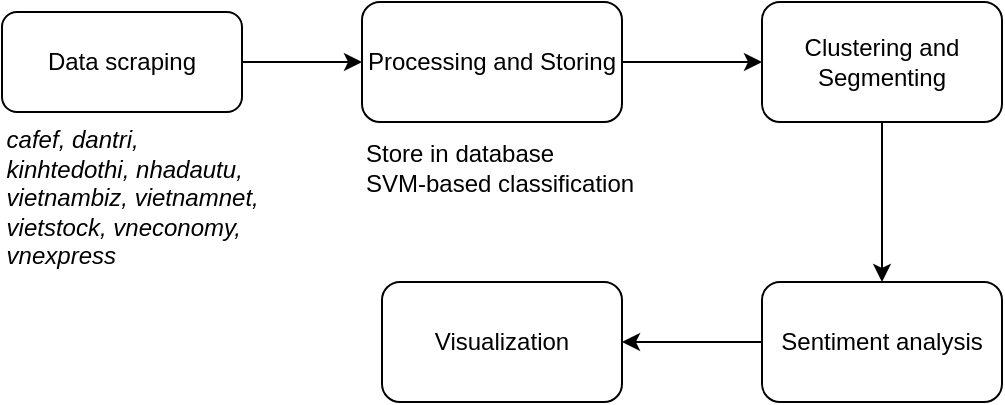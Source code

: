 <mxfile version="24.7.16">
  <diagram id="C5RBs43oDa-KdzZeNtuy" name="Page-1">
    <mxGraphModel dx="1050" dy="569" grid="1" gridSize="10" guides="1" tooltips="1" connect="1" arrows="1" fold="1" page="1" pageScale="1" pageWidth="827" pageHeight="1169" math="0" shadow="0">
      <root>
        <mxCell id="WIyWlLk6GJQsqaUBKTNV-0" />
        <mxCell id="WIyWlLk6GJQsqaUBKTNV-1" parent="WIyWlLk6GJQsqaUBKTNV-0" />
        <mxCell id="SDNTvZhVfPtpmoRdGuO7-1" value="" style="edgeStyle=orthogonalEdgeStyle;rounded=0;orthogonalLoop=1;jettySize=auto;html=1;" edge="1" parent="WIyWlLk6GJQsqaUBKTNV-1" source="WIyWlLk6GJQsqaUBKTNV-3" target="SDNTvZhVfPtpmoRdGuO7-0">
          <mxGeometry relative="1" as="geometry" />
        </mxCell>
        <mxCell id="WIyWlLk6GJQsqaUBKTNV-3" value="Data scraping" style="rounded=1;whiteSpace=wrap;html=1;fontSize=12;glass=0;strokeWidth=1;shadow=0;" parent="WIyWlLk6GJQsqaUBKTNV-1" vertex="1">
          <mxGeometry x="140" y="185" width="120" height="50" as="geometry" />
        </mxCell>
        <mxCell id="SDNTvZhVfPtpmoRdGuO7-3" value="" style="edgeStyle=orthogonalEdgeStyle;rounded=0;orthogonalLoop=1;jettySize=auto;html=1;" edge="1" parent="WIyWlLk6GJQsqaUBKTNV-1" source="SDNTvZhVfPtpmoRdGuO7-0" target="SDNTvZhVfPtpmoRdGuO7-2">
          <mxGeometry relative="1" as="geometry" />
        </mxCell>
        <mxCell id="SDNTvZhVfPtpmoRdGuO7-0" value="Processing and Storing" style="whiteSpace=wrap;html=1;rounded=1;glass=0;strokeWidth=1;shadow=0;" vertex="1" parent="WIyWlLk6GJQsqaUBKTNV-1">
          <mxGeometry x="320" y="180" width="130" height="60" as="geometry" />
        </mxCell>
        <mxCell id="SDNTvZhVfPtpmoRdGuO7-5" value="" style="edgeStyle=orthogonalEdgeStyle;rounded=0;orthogonalLoop=1;jettySize=auto;html=1;" edge="1" parent="WIyWlLk6GJQsqaUBKTNV-1" source="SDNTvZhVfPtpmoRdGuO7-2" target="SDNTvZhVfPtpmoRdGuO7-4">
          <mxGeometry relative="1" as="geometry" />
        </mxCell>
        <mxCell id="SDNTvZhVfPtpmoRdGuO7-2" value="Clustering and Segmenting" style="whiteSpace=wrap;html=1;rounded=1;glass=0;strokeWidth=1;shadow=0;" vertex="1" parent="WIyWlLk6GJQsqaUBKTNV-1">
          <mxGeometry x="520" y="180" width="120" height="60" as="geometry" />
        </mxCell>
        <mxCell id="SDNTvZhVfPtpmoRdGuO7-7" value="" style="edgeStyle=orthogonalEdgeStyle;rounded=0;orthogonalLoop=1;jettySize=auto;html=1;" edge="1" parent="WIyWlLk6GJQsqaUBKTNV-1" source="SDNTvZhVfPtpmoRdGuO7-4" target="SDNTvZhVfPtpmoRdGuO7-6">
          <mxGeometry relative="1" as="geometry" />
        </mxCell>
        <mxCell id="SDNTvZhVfPtpmoRdGuO7-4" value="Sentiment analysis" style="whiteSpace=wrap;html=1;rounded=1;glass=0;strokeWidth=1;shadow=0;" vertex="1" parent="WIyWlLk6GJQsqaUBKTNV-1">
          <mxGeometry x="520" y="320" width="120" height="60" as="geometry" />
        </mxCell>
        <mxCell id="SDNTvZhVfPtpmoRdGuO7-6" value="Visualization" style="whiteSpace=wrap;html=1;rounded=1;glass=0;strokeWidth=1;shadow=0;" vertex="1" parent="WIyWlLk6GJQsqaUBKTNV-1">
          <mxGeometry x="330" y="320" width="120" height="60" as="geometry" />
        </mxCell>
        <mxCell id="SDNTvZhVfPtpmoRdGuO7-10" value="&lt;div style=&quot;text-align: left;&quot;&gt;&lt;i style=&quot;background-color: initial;&quot;&gt;cafef,&amp;nbsp;dantri,&amp;nbsp;&lt;/i&gt;&lt;/div&gt;&lt;div style=&quot;text-align: left;&quot;&gt;&lt;i style=&quot;background-color: initial;&quot;&gt;kinhtedothi,&amp;nbsp;&lt;/i&gt;&lt;span style=&quot;background-color: initial;&quot;&gt;&lt;i&gt;nhadautu,&amp;nbsp;&lt;/i&gt;&lt;/span&gt;&lt;/div&gt;&lt;div style=&quot;text-align: left;&quot;&gt;&lt;span style=&quot;background-color: initial;&quot;&gt;&lt;i&gt;vietnambiz,&amp;nbsp;&lt;/i&gt;&lt;/span&gt;&lt;span style=&quot;background-color: initial;&quot;&gt;&lt;i&gt;vietnamnet,&amp;nbsp;&lt;/i&gt;&lt;/span&gt;&lt;/div&gt;&lt;div style=&quot;text-align: left;&quot;&gt;&lt;span style=&quot;background-color: initial;&quot;&gt;&lt;i&gt;vietstock,&amp;nbsp;&lt;/i&gt;&lt;/span&gt;&lt;span style=&quot;background-color: initial;&quot;&gt;&lt;i&gt;vneconomy,&amp;nbsp;&lt;/i&gt;&lt;/span&gt;&lt;/div&gt;&lt;div style=&quot;text-align: left;&quot;&gt;&lt;span style=&quot;background-color: initial;&quot;&gt;&lt;i&gt;vnexpress&lt;/i&gt;&lt;/span&gt;&lt;/div&gt;&lt;div&gt;&lt;span style=&quot;background-color: initial;&quot;&gt;&lt;i&gt;&lt;br&gt;&lt;/i&gt;&lt;/span&gt;&lt;/div&gt;" style="text;html=1;align=center;verticalAlign=middle;whiteSpace=wrap;rounded=0;" vertex="1" parent="WIyWlLk6GJQsqaUBKTNV-1">
          <mxGeometry x="147" y="245" width="120" height="80" as="geometry" />
        </mxCell>
        <mxCell id="SDNTvZhVfPtpmoRdGuO7-11" value="Store in database&lt;div&gt;SVM-based classification&lt;/div&gt;" style="text;html=1;align=left;verticalAlign=middle;whiteSpace=wrap;rounded=0;" vertex="1" parent="WIyWlLk6GJQsqaUBKTNV-1">
          <mxGeometry x="320" y="235" width="140" height="55" as="geometry" />
        </mxCell>
      </root>
    </mxGraphModel>
  </diagram>
</mxfile>
